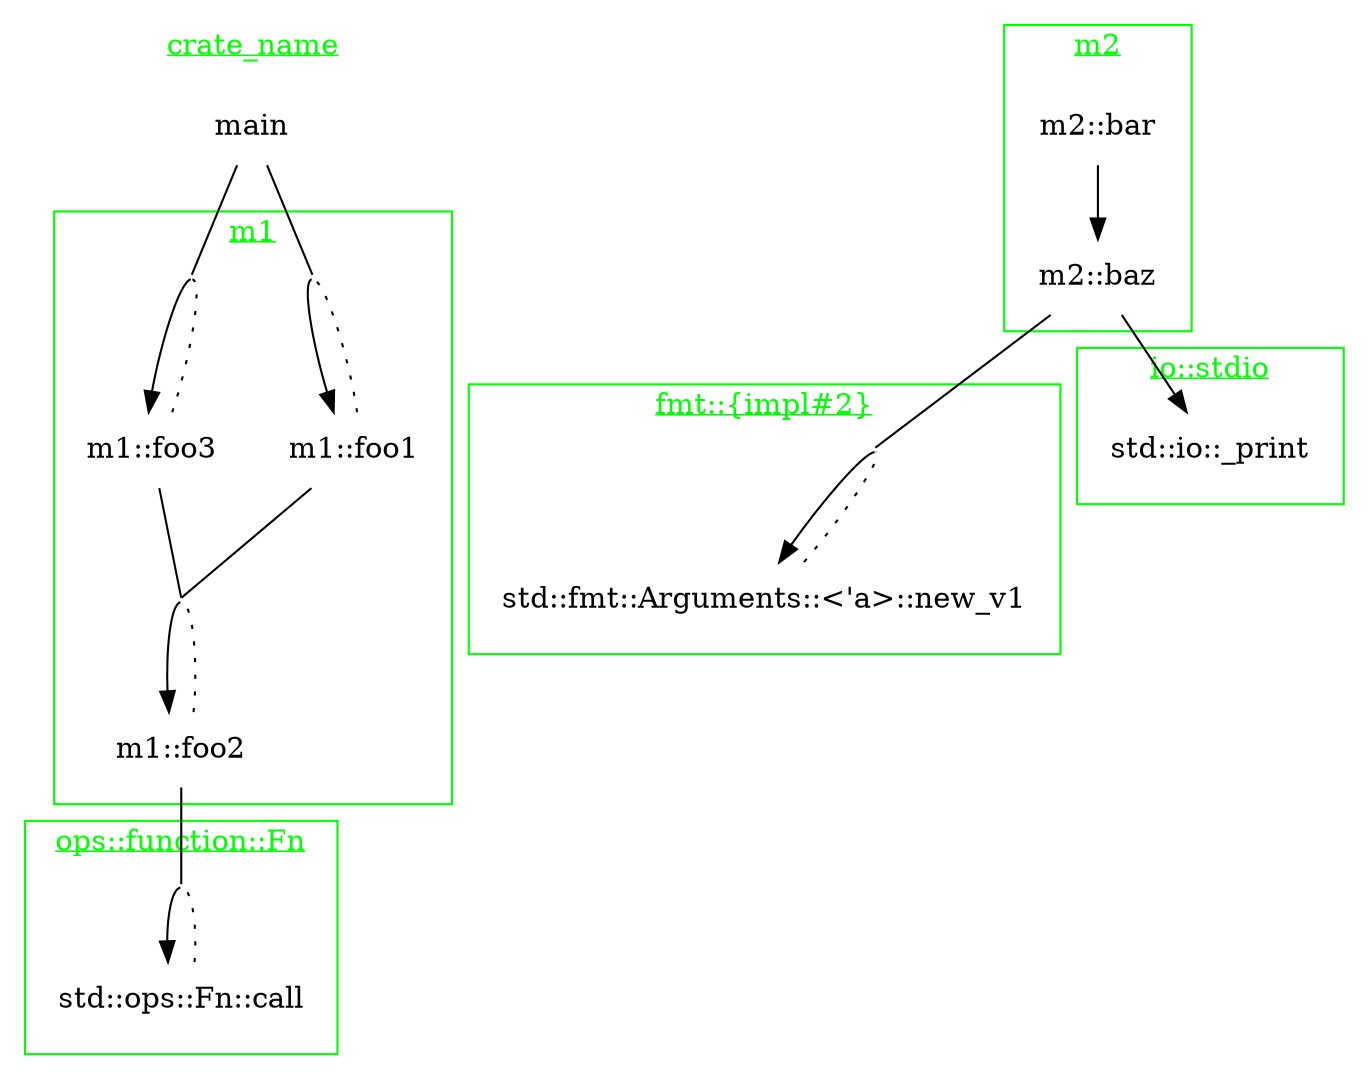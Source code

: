 strict digraph {
    subgraph cluster2 {
        label = <<u>m1</u>>
        color = green
        fontcolor = green

        "m1::foo2" [shape=none]
        "m1::foo3" [shape=none]
        "m1::foo1" [shape=none]
        "m1::foo1" [shape=none]
        "m1::foo3" [shape=none]
        "m1::foo2" [shape=none]
        "m1::foo1::<fn() {m2::bar}>" [label=""; fixedsize="false"; width=0; height=0; shape=none]
        "m1::foo3::<fn() {m2::bar}>" [label=""; fixedsize="false"; width=0; height=0; shape=none]
        "m1::foo2::<F>" [label=""; fixedsize="false"; width=0; height=0; shape=none]
    }
    subgraph cluster5 {
        label = <<u>fmt::{impl#2}</u>>
        color = green
        fontcolor = green

        "std::fmt::Arguments::<'a>::new_v1" [shape=none]
        "std::fmt::Arguments::<'a>::new_v1" [shape=none]
        "std::fmt::Arguments::new_v1" [label=""; fixedsize="false"; width=0; height=0; shape=none]
    }
    subgraph cluster1 {
        label = <<u>m2</u>>
        color = green
        fontcolor = green

        "m2::baz" [shape=none]
        "m2::bar" [shape=none]
    }
    subgraph cluster3 {
        label = <<u>crate_name</u>>
        color = none
        fontcolor = green

        "main" [shape=none]
    }
    subgraph cluster0 {
        label = <<u>ops::function::Fn</u>>
        color = green
        fontcolor = green

        "std::ops::Fn::call" [shape=none]
        "std::ops::Fn::call" [shape=none]
        "<F as std::ops::Fn<()>>::call" [label=""; fixedsize="false"; width=0; height=0; shape=none]
    }
    subgraph cluster4 {
        label = <<u>io::stdio</u>>
        color = green
        fontcolor = green

        "std::io::_print" [shape=none]
    }

    // dependency graph
    "main" -> "m1::foo3::<fn() {m2::bar}>" [arrowhead=none]
    "m1::foo3::<fn() {m2::bar}>" -> "m1::foo3"
    "m1::foo3" -> "m1::foo3::<fn() {m2::bar}>" [style=dotted; constraint=false; arrowhead=none]
    "main" -> "m1::foo1::<fn() {m2::bar}>" [arrowhead=none]
    "m1::foo1::<fn() {m2::bar}>" -> "m1::foo1"
    "m1::foo1" -> "m1::foo1::<fn() {m2::bar}>" [style=dotted; constraint=false; arrowhead=none]
    "m1::foo1" -> "m1::foo2::<F>" [arrowhead=none]
    "m1::foo2::<F>" -> "m1::foo2"
    "m1::foo2" -> "m1::foo2::<F>" [style=dotted; constraint=false; arrowhead=none]
    "m1::foo2" -> "<F as std::ops::Fn<()>>::call" [arrowhead=none]
    "<F as std::ops::Fn<()>>::call" -> "std::ops::Fn::call"
    "std::ops::Fn::call" -> "<F as std::ops::Fn<()>>::call" [style=dotted; constraint=false; arrowhead=none]
    "m1::foo3" -> "m1::foo2::<F>" [arrowhead=none]
    "m1::foo2::<F>" -> "m1::foo2"
    "m1::foo2" -> "m1::foo2::<F>" [style=dotted; constraint=false; arrowhead=none]
    "m2::bar" -> "m2::baz"
    "m2::baz" -> "std::fmt::Arguments::new_v1" [arrowhead=none]
    "std::fmt::Arguments::new_v1" -> "std::fmt::Arguments::<'a>::new_v1"
    "std::fmt::Arguments::<'a>::new_v1" -> "std::fmt::Arguments::new_v1" [style=dotted; constraint=false; arrowhead=none]
    "m2::baz" -> "std::io::_print"
}

